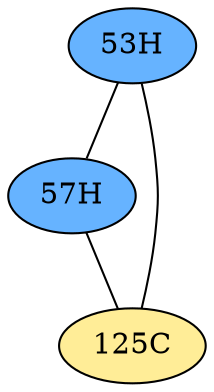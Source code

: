 // The Round Table
graph {
	"53H" [fillcolor="#66B3FF" style=radial]
	"57H" [fillcolor="#66B3FF" style=radial]
	"53H" -- "57H" [penwidth=1]
	"53H" [fillcolor="#66B3FF" style=radial]
	"125C" [fillcolor="#FFED97" style=radial]
	"53H" -- "125C" [penwidth=1]
	"57H" [fillcolor="#66B3FF" style=radial]
	"125C" [fillcolor="#FFED97" style=radial]
	"57H" -- "125C" [penwidth=1]
}
